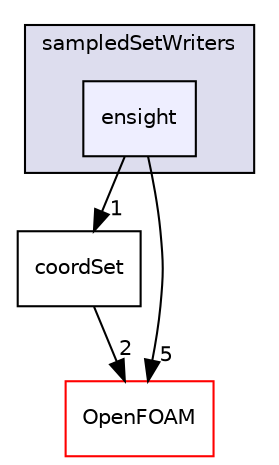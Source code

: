 digraph "src/fileFormats/sampledSetWriters/ensight" {
  bgcolor=transparent;
  compound=true
  node [ fontsize="10", fontname="Helvetica"];
  edge [ labelfontsize="10", labelfontname="Helvetica"];
  subgraph clusterdir_276074facfd9ea15c0477839cf5f076d {
    graph [ bgcolor="#ddddee", pencolor="black", label="sampledSetWriters" fontname="Helvetica", fontsize="10", URL="dir_276074facfd9ea15c0477839cf5f076d.html"]
  dir_fa3b3e7fb90b3d412f120e23dee107c7 [shape=box, label="ensight", style="filled", fillcolor="#eeeeff", pencolor="black", URL="dir_fa3b3e7fb90b3d412f120e23dee107c7.html"];
  }
  dir_388c909ee48a1d04b28f5bcb790268a1 [shape=box label="coordSet" URL="dir_388c909ee48a1d04b28f5bcb790268a1.html"];
  dir_c5473ff19b20e6ec4dfe5c310b3778a8 [shape=box label="OpenFOAM" color="red" URL="dir_c5473ff19b20e6ec4dfe5c310b3778a8.html"];
  dir_388c909ee48a1d04b28f5bcb790268a1->dir_c5473ff19b20e6ec4dfe5c310b3778a8 [headlabel="2", labeldistance=1.5 headhref="dir_000885_001897.html"];
  dir_fa3b3e7fb90b3d412f120e23dee107c7->dir_388c909ee48a1d04b28f5bcb790268a1 [headlabel="1", labeldistance=1.5 headhref="dir_000889_000885.html"];
  dir_fa3b3e7fb90b3d412f120e23dee107c7->dir_c5473ff19b20e6ec4dfe5c310b3778a8 [headlabel="5", labeldistance=1.5 headhref="dir_000889_001897.html"];
}

